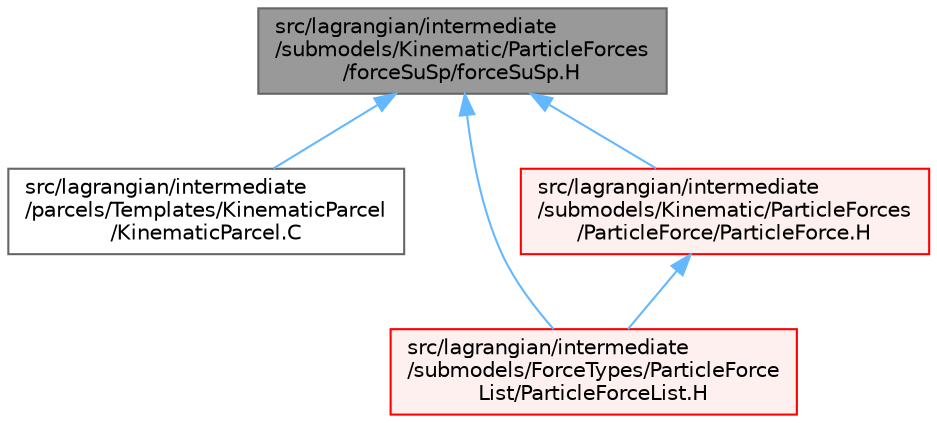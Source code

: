 digraph "src/lagrangian/intermediate/submodels/Kinematic/ParticleForces/forceSuSp/forceSuSp.H"
{
 // LATEX_PDF_SIZE
  bgcolor="transparent";
  edge [fontname=Helvetica,fontsize=10,labelfontname=Helvetica,labelfontsize=10];
  node [fontname=Helvetica,fontsize=10,shape=box,height=0.2,width=0.4];
  Node1 [id="Node000001",label="src/lagrangian/intermediate\l/submodels/Kinematic/ParticleForces\l/forceSuSp/forceSuSp.H",height=0.2,width=0.4,color="gray40", fillcolor="grey60", style="filled", fontcolor="black",tooltip=" "];
  Node1 -> Node2 [id="edge1_Node000001_Node000002",dir="back",color="steelblue1",style="solid",tooltip=" "];
  Node2 [id="Node000002",label="src/lagrangian/intermediate\l/parcels/Templates/KinematicParcel\l/KinematicParcel.C",height=0.2,width=0.4,color="grey40", fillcolor="white", style="filled",URL="$KinematicParcel_8C.html",tooltip=" "];
  Node1 -> Node3 [id="edge2_Node000001_Node000003",dir="back",color="steelblue1",style="solid",tooltip=" "];
  Node3 [id="Node000003",label="src/lagrangian/intermediate\l/submodels/ForceTypes/ParticleForce\lList/ParticleForceList.H",height=0.2,width=0.4,color="red", fillcolor="#FFF0F0", style="filled",URL="$ParticleForceList_8H.html",tooltip=" "];
  Node1 -> Node41 [id="edge3_Node000001_Node000041",dir="back",color="steelblue1",style="solid",tooltip=" "];
  Node41 [id="Node000041",label="src/lagrangian/intermediate\l/submodels/Kinematic/ParticleForces\l/ParticleForce/ParticleForce.H",height=0.2,width=0.4,color="red", fillcolor="#FFF0F0", style="filled",URL="$ParticleForce_8H.html",tooltip=" "];
  Node41 -> Node3 [id="edge4_Node000041_Node000003",dir="back",color="steelblue1",style="solid",tooltip=" "];
}
